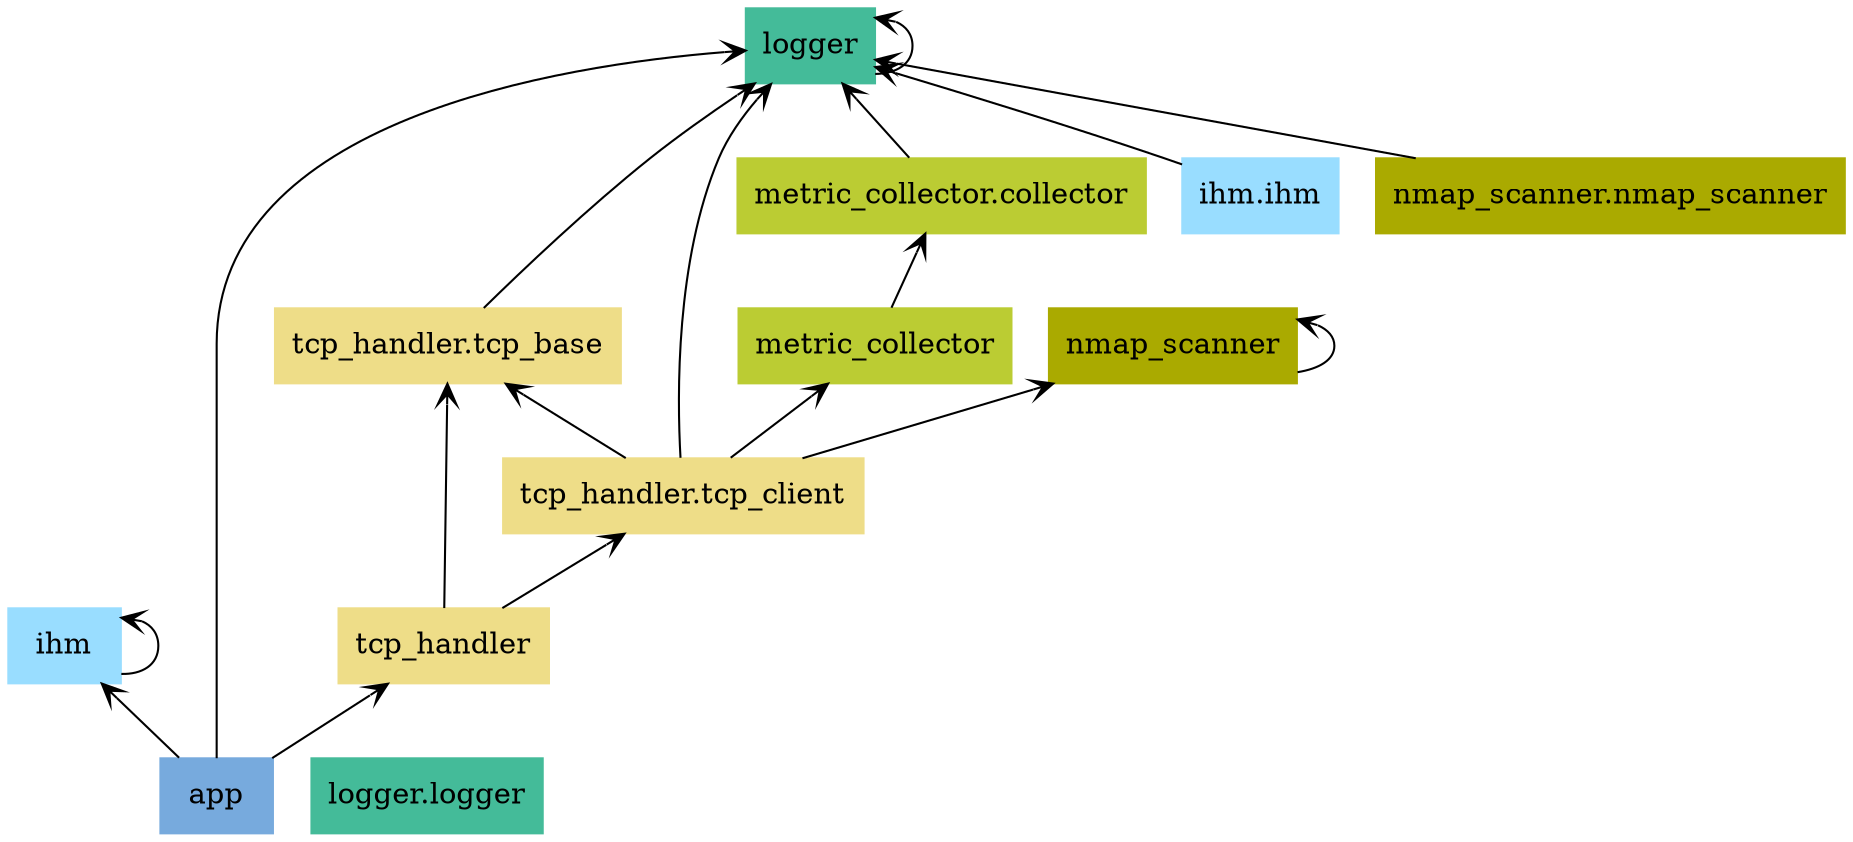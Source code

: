 digraph "packages_Harvester" {
rankdir=BT
charset="utf-8"
"app" [color="#77AADD", label=<app>, shape="box", style="filled"];
"ihm" [color="#99DDFF", label=<ihm>, shape="box", style="filled"];
"ihm.ihm" [color="#99DDFF", label=<ihm.ihm>, shape="box", style="filled"];
"logger" [color="#44BB99", label=<logger>, shape="box", style="filled"];
"logger.logger" [color="#44BB99", label=<logger.logger>, shape="box", style="filled"];
"metric_collector" [color="#BBCC33", label=<metric_collector>, shape="box", style="filled"];
"metric_collector.collector" [color="#BBCC33", label=<metric_collector.collector>, shape="box", style="filled"];
"nmap_scanner" [color="#AAAA00", label=<nmap_scanner>, shape="box", style="filled"];
"nmap_scanner.nmap_scanner" [color="#AAAA00", label=<nmap_scanner.nmap_scanner>, shape="box", style="filled"];
"tcp_handler" [color="#EEDD88", label=<tcp_handler>, shape="box", style="filled"];
"tcp_handler.tcp_base" [color="#EEDD88", label=<tcp_handler.tcp_base>, shape="box", style="filled"];
"tcp_handler.tcp_client" [color="#EEDD88", label=<tcp_handler.tcp_client>, shape="box", style="filled"];
"app" -> "ihm" [arrowhead="open", arrowtail="none"];
"app" -> "logger" [arrowhead="open", arrowtail="none"];
"app" -> "tcp_handler" [arrowhead="open", arrowtail="none"];
"ihm" -> "ihm" [arrowhead="open", arrowtail="none"];
"ihm.ihm" -> "logger" [arrowhead="open", arrowtail="none"];
"logger" -> "logger" [arrowhead="open", arrowtail="none"];
"metric_collector" -> "metric_collector.collector" [arrowhead="open", arrowtail="none"];
"metric_collector.collector" -> "logger" [arrowhead="open", arrowtail="none"];
"nmap_scanner" -> "nmap_scanner" [arrowhead="open", arrowtail="none"];
"nmap_scanner.nmap_scanner" -> "logger" [arrowhead="open", arrowtail="none"];
"tcp_handler" -> "tcp_handler.tcp_base" [arrowhead="open", arrowtail="none"];
"tcp_handler" -> "tcp_handler.tcp_client" [arrowhead="open", arrowtail="none"];
"tcp_handler.tcp_base" -> "logger" [arrowhead="open", arrowtail="none"];
"tcp_handler.tcp_client" -> "logger" [arrowhead="open", arrowtail="none"];
"tcp_handler.tcp_client" -> "metric_collector" [arrowhead="open", arrowtail="none"];
"tcp_handler.tcp_client" -> "nmap_scanner" [arrowhead="open", arrowtail="none"];
"tcp_handler.tcp_client" -> "tcp_handler.tcp_base" [arrowhead="open", arrowtail="none"];
}

